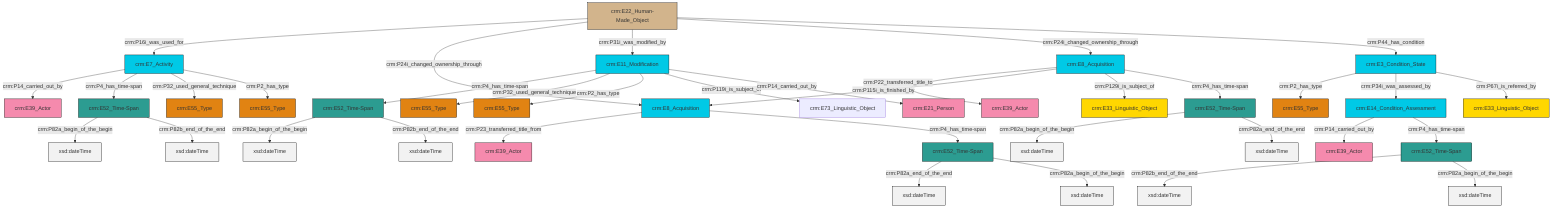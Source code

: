 graph TD
classDef Literal fill:#f2f2f2,stroke:#000000;
classDef CRM_Entity fill:#FFFFFF,stroke:#000000;
classDef Temporal_Entity fill:#00C9E6, stroke:#000000;
classDef Type fill:#E18312, stroke:#000000;
classDef Time-Span fill:#2C9C91, stroke:#000000;
classDef Appellation fill:#FFEB7F, stroke:#000000;
classDef Place fill:#008836, stroke:#000000;
classDef Persistent_Item fill:#B266B2, stroke:#000000;
classDef Conceptual_Object fill:#FFD700, stroke:#000000;
classDef Physical_Thing fill:#D2B48C, stroke:#000000;
classDef Actor fill:#f58aad, stroke:#000000;
classDef PC_Classes fill:#4ce600, stroke:#000000;
classDef Multi fill:#cccccc,stroke:#000000;

4["crm:E52_Time-Span"]:::Time-Span -->|crm:P82a_begin_of_the_begin| 5[xsd:dateTime]:::Literal
10["crm:E8_Acquisition"]:::Temporal_Entity -->|crm:P22_transferred_title_to| 11["crm:E39_Actor"]:::Actor
12["crm:E3_Condition_State"]:::Temporal_Entity -->|crm:P2_has_type| 13["crm:E55_Type"]:::Type
14["crm:E22_Human-Made_Object"]:::Physical_Thing -->|crm:P16i_was_used_for| 15["crm:E7_Activity"]:::Temporal_Entity
12["crm:E3_Condition_State"]:::Temporal_Entity -->|crm:P34i_was_assessed_by| 16["crm:E14_Condition_Assessment"]:::Temporal_Entity
20["crm:E11_Modification"]:::Temporal_Entity -->|crm:P4_has_time-span| 18["crm:E52_Time-Span"]:::Time-Span
21["crm:E52_Time-Span"]:::Time-Span -->|crm:P82a_begin_of_the_begin| 22[xsd:dateTime]:::Literal
10["crm:E8_Acquisition"]:::Temporal_Entity -->|crm:P115i_is_finished_by| 23["crm:E8_Acquisition"]:::Temporal_Entity
20["crm:E11_Modification"]:::Temporal_Entity -->|crm:P32_used_general_technique| 28["crm:E55_Type"]:::Type
29["crm:E52_Time-Span"]:::Time-Span -->|crm:P82b_end_of_the_end| 30[xsd:dateTime]:::Literal
4["crm:E52_Time-Span"]:::Time-Span -->|crm:P82b_end_of_the_end| 31[xsd:dateTime]:::Literal
23["crm:E8_Acquisition"]:::Temporal_Entity -->|crm:P23_transferred_title_from| 26["crm:E39_Actor"]:::Actor
15["crm:E7_Activity"]:::Temporal_Entity -->|crm:P14_carried_out_by| 6["crm:E39_Actor"]:::Actor
20["crm:E11_Modification"]:::Temporal_Entity -->|crm:P2_has_type| 35["crm:E55_Type"]:::Type
10["crm:E8_Acquisition"]:::Temporal_Entity -->|crm:P129i_is_subject_of| 0["crm:E33_Linguistic_Object"]:::Conceptual_Object
23["crm:E8_Acquisition"]:::Temporal_Entity -->|crm:P4_has_time-span| 2["crm:E52_Time-Span"]:::Time-Span
20["crm:E11_Modification"]:::Temporal_Entity -->|crm:P119i_is_subject_of| 38["crm:E73_Linguistic_Object"]:::Default
15["crm:E7_Activity"]:::Temporal_Entity -->|crm:P4_has_time-span| 4["crm:E52_Time-Span"]:::Time-Span
18["crm:E52_Time-Span"]:::Time-Span -->|crm:P82a_begin_of_the_begin| 40[xsd:dateTime]:::Literal
15["crm:E7_Activity"]:::Temporal_Entity -->|crm:P32_used_general_technique| 32["crm:E55_Type"]:::Type
2["crm:E52_Time-Span"]:::Time-Span -->|crm:P82a_end_of_the_end| 41[xsd:dateTime]:::Literal
14["crm:E22_Human-Made_Object"]:::Physical_Thing -->|crm:P24i_changed_ownership_through| 23["crm:E8_Acquisition"]:::Temporal_Entity
20["crm:E11_Modification"]:::Temporal_Entity -->|crm:P14_carried_out_by| 8["crm:E21_Person"]:::Actor
29["crm:E52_Time-Span"]:::Time-Span -->|crm:P82a_begin_of_the_begin| 44[xsd:dateTime]:::Literal
16["crm:E14_Condition_Assessment"]:::Temporal_Entity -->|crm:P14_carried_out_by| 45["crm:E39_Actor"]:::Actor
16["crm:E14_Condition_Assessment"]:::Temporal_Entity -->|crm:P4_has_time-span| 29["crm:E52_Time-Span"]:::Time-Span
14["crm:E22_Human-Made_Object"]:::Physical_Thing -->|crm:P31i_was_modified_by| 20["crm:E11_Modification"]:::Temporal_Entity
18["crm:E52_Time-Span"]:::Time-Span -->|crm:P82b_end_of_the_end| 50[xsd:dateTime]:::Literal
2["crm:E52_Time-Span"]:::Time-Span -->|crm:P82a_begin_of_the_begin| 53[xsd:dateTime]:::Literal
21["crm:E52_Time-Span"]:::Time-Span -->|crm:P82a_end_of_the_end| 58[xsd:dateTime]:::Literal
14["crm:E22_Human-Made_Object"]:::Physical_Thing -->|crm:P24i_changed_ownership_through| 10["crm:E8_Acquisition"]:::Temporal_Entity
14["crm:E22_Human-Made_Object"]:::Physical_Thing -->|crm:P44_has_condition| 12["crm:E3_Condition_State"]:::Temporal_Entity
10["crm:E8_Acquisition"]:::Temporal_Entity -->|crm:P4_has_time-span| 21["crm:E52_Time-Span"]:::Time-Span
12["crm:E3_Condition_State"]:::Temporal_Entity -->|crm:P67i_is_referred_by| 24["crm:E33_Linguistic_Object"]:::Conceptual_Object
15["crm:E7_Activity"]:::Temporal_Entity -->|crm:P2_has_type| 47["crm:E55_Type"]:::Type